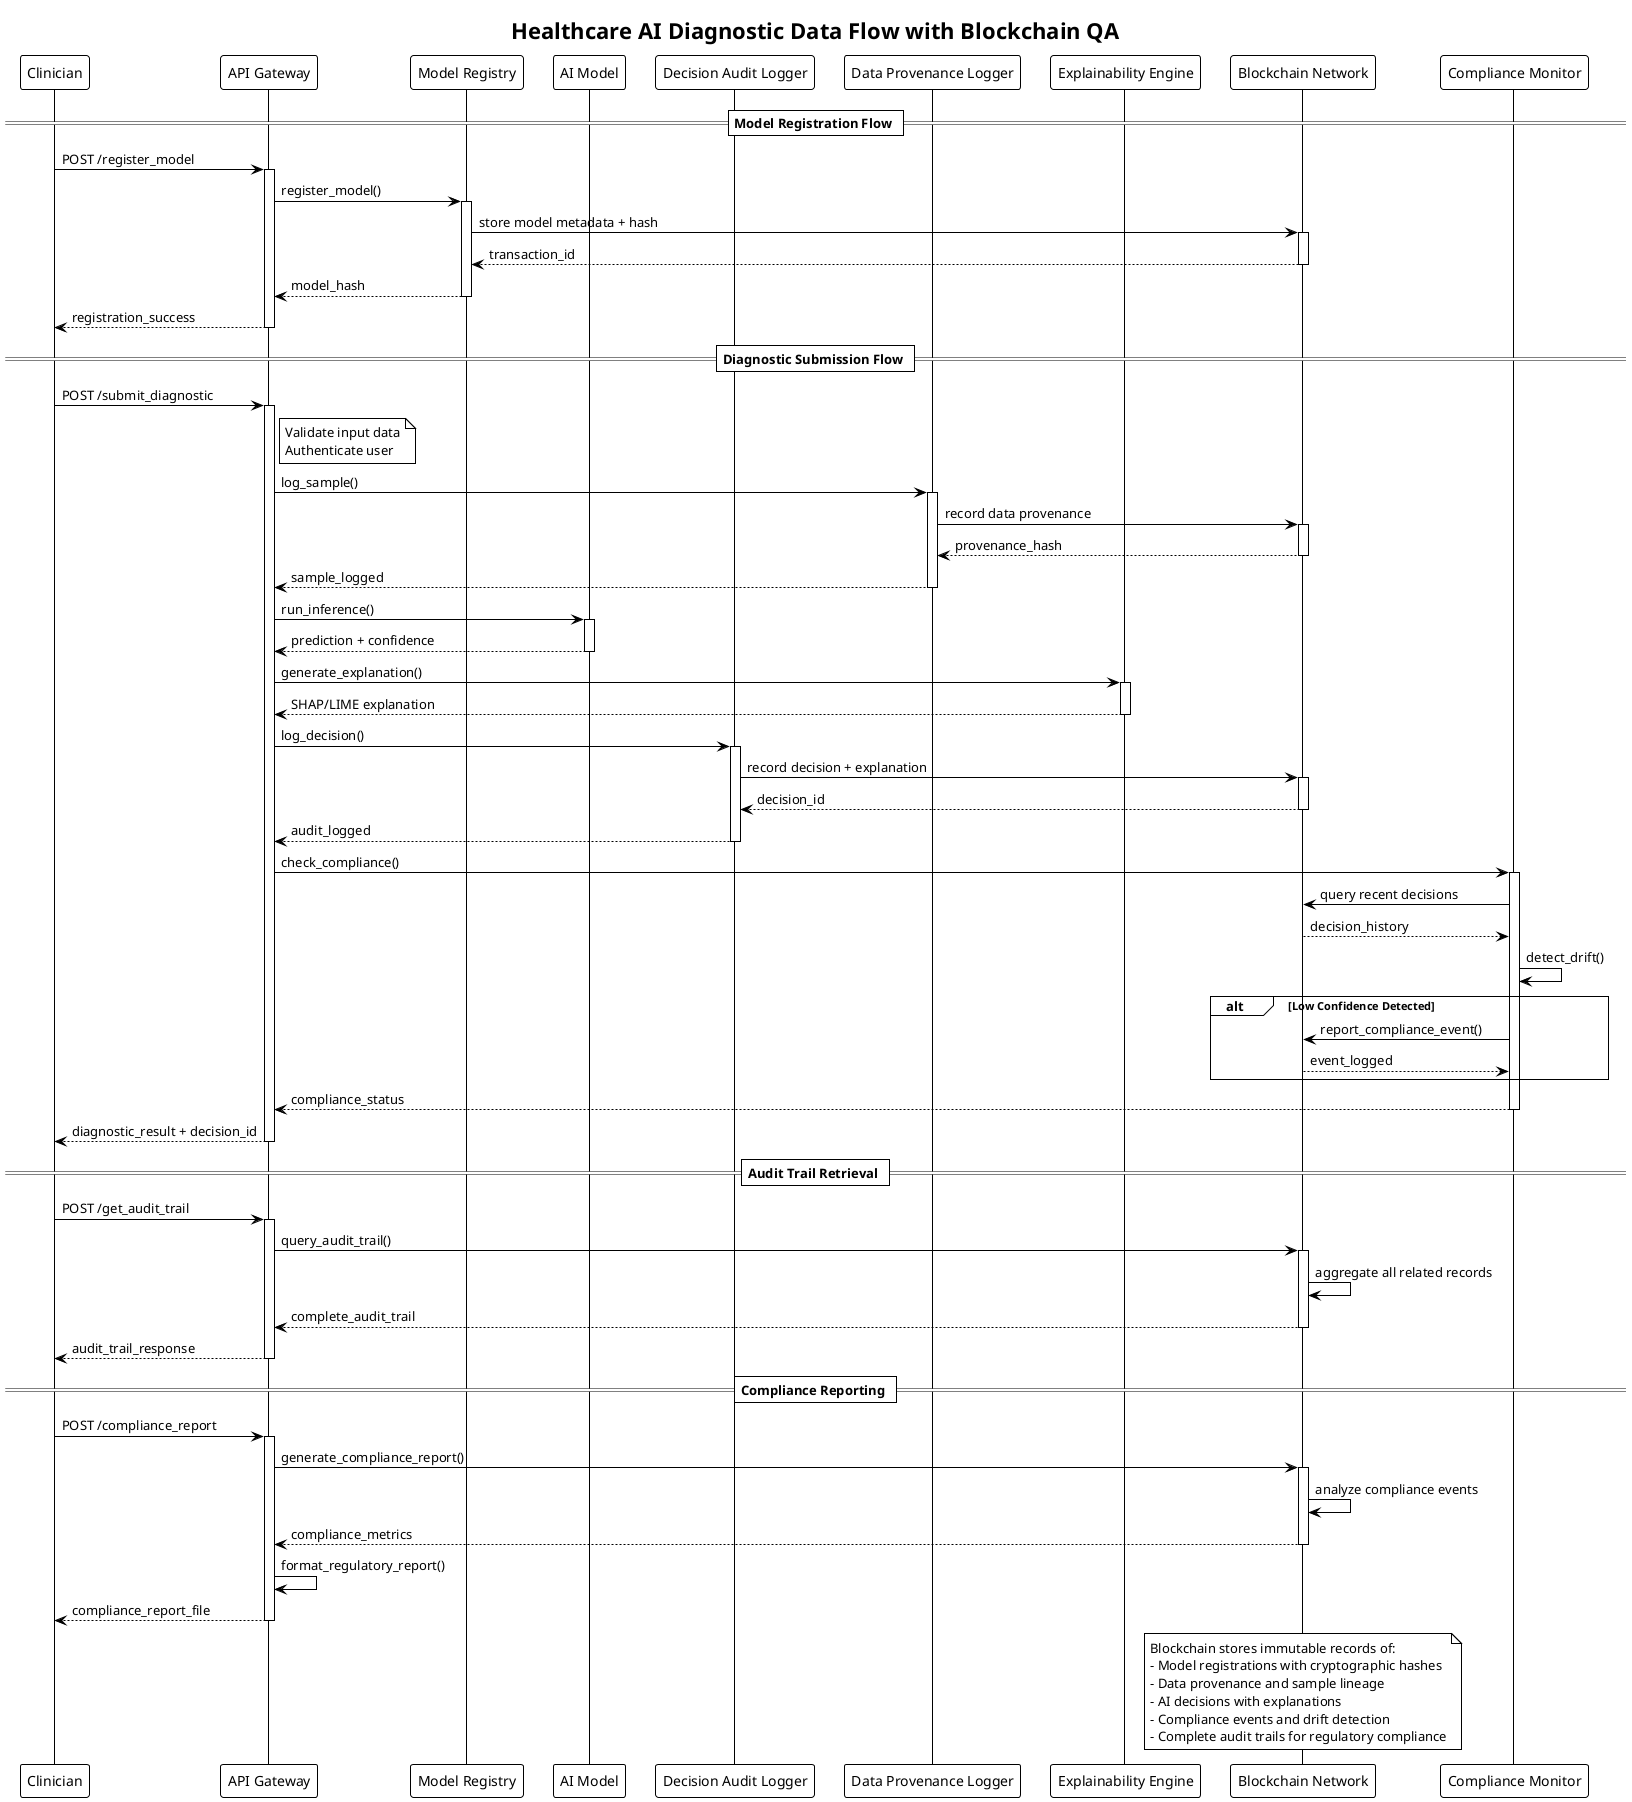 @startuml Data Flow Diagram
!theme plain
title Healthcare AI Diagnostic Data Flow with Blockchain QA

participant "Clinician" as C
participant "API Gateway" as API
participant "Model Registry" as MR
participant "AI Model" as AI
participant "Decision Audit Logger" as DAL  
participant "Data Provenance Logger" as DPL
participant "Explainability Engine" as EE
participant "Blockchain Network" as BC
participant "Compliance Monitor" as CM

== Model Registration Flow ==
C -> API : POST /register_model
activate API
API -> MR : register_model()
activate MR
MR -> BC : store model metadata + hash
activate BC
BC --> MR : transaction_id
deactivate BC
MR --> API : model_hash
deactivate MR  
API --> C : registration_success
deactivate API

== Diagnostic Submission Flow ==
C -> API : POST /submit_diagnostic
activate API
note right of API : Validate input data\nAuthenticate user
API -> DPL : log_sample()
activate DPL
DPL -> BC : record data provenance
activate BC
BC --> DPL : provenance_hash
deactivate BC
DPL --> API : sample_logged
deactivate DPL

API -> AI : run_inference()
activate AI
AI --> API : prediction + confidence
deactivate AI

API -> EE : generate_explanation()
activate EE
EE --> API : SHAP/LIME explanation  
deactivate EE

API -> DAL : log_decision()
activate DAL
DAL -> BC : record decision + explanation
activate BC
BC --> DAL : decision_id
deactivate BC
DAL --> API : audit_logged
deactivate DAL

API -> CM : check_compliance()
activate CM
CM -> BC : query recent decisions
BC --> CM : decision_history
CM -> CM : detect_drift()
alt Low Confidence Detected
    CM -> BC : report_compliance_event()
    BC --> CM : event_logged
end
CM --> API : compliance_status
deactivate CM

API --> C : diagnostic_result + decision_id
deactivate API

== Audit Trail Retrieval ==
C -> API : POST /get_audit_trail
activate API
API -> BC : query_audit_trail()
activate BC
BC -> BC : aggregate all related records
BC --> API : complete_audit_trail
deactivate BC
API --> C : audit_trail_response
deactivate API

== Compliance Reporting ==
C -> API : POST /compliance_report  
activate API
API -> BC : generate_compliance_report()
activate BC
BC -> BC : analyze compliance events
BC --> API : compliance_metrics
deactivate BC
API -> API : format_regulatory_report()
API --> C : compliance_report_file
deactivate API

note over BC
Blockchain stores immutable records of:
- Model registrations with cryptographic hashes
- Data provenance and sample lineage  
- AI decisions with explanations
- Compliance events and drift detection
- Complete audit trails for regulatory compliance
end note

@enduml